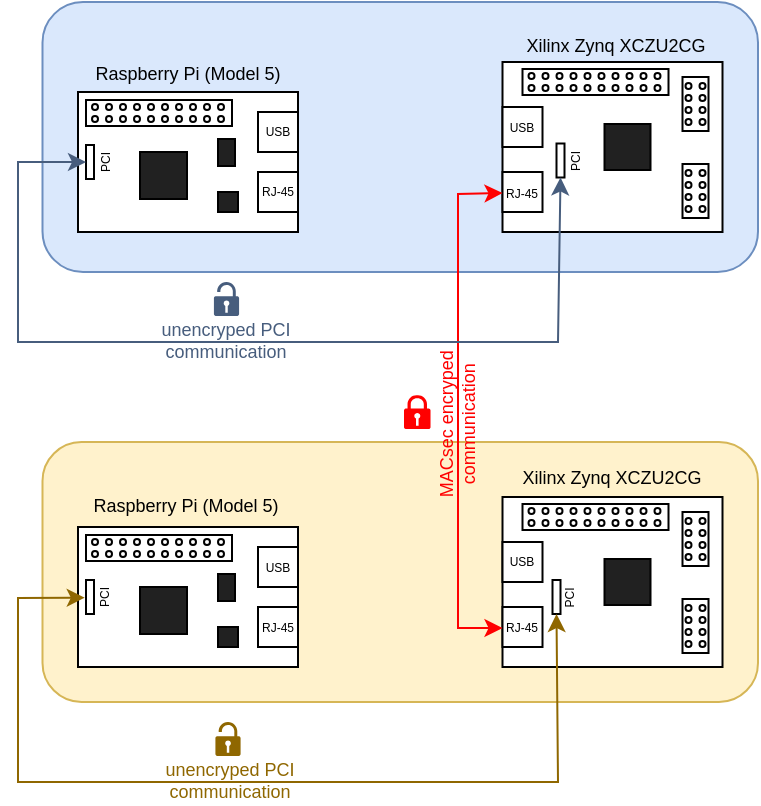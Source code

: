 <mxfile version="22.0.3" type="device">
  <diagram name="Page-1" id="y00IIp2UoIGJt-cBX9Gs">
    <mxGraphModel dx="819" dy="566" grid="1" gridSize="10" guides="1" tooltips="1" connect="1" arrows="1" fold="1" page="1" pageScale="1" pageWidth="850" pageHeight="1100" math="0" shadow="0">
      <root>
        <mxCell id="0" />
        <mxCell id="1" parent="0" />
        <mxCell id="EXV0WJkCZm_DkFYK4QC3-275" value="" style="rounded=1;whiteSpace=wrap;html=1;strokeColor=#d6b656;fillColor=#fff2cc;" parent="1" vertex="1">
          <mxGeometry x="62.25" y="270" width="357.75" height="130" as="geometry" />
        </mxCell>
        <mxCell id="EXV0WJkCZm_DkFYK4QC3-274" value="" style="rounded=1;whiteSpace=wrap;html=1;strokeColor=#6c8ebf;fillColor=#dae8fc;" parent="1" vertex="1">
          <mxGeometry x="62.25" y="50" width="357.75" height="135" as="geometry" />
        </mxCell>
        <mxCell id="EXV0WJkCZm_DkFYK4QC3-113" value="" style="rounded=0;whiteSpace=wrap;html=1;direction=west;" parent="1" vertex="1">
          <mxGeometry x="292.25" y="297.5" width="110" height="85" as="geometry" />
        </mxCell>
        <mxCell id="EXV0WJkCZm_DkFYK4QC3-114" value="" style="rounded=0;whiteSpace=wrap;html=1;direction=west;" parent="1" vertex="1">
          <mxGeometry x="292.25" y="320" width="20" height="20" as="geometry" />
        </mxCell>
        <mxCell id="EXV0WJkCZm_DkFYK4QC3-115" value="" style="rounded=0;whiteSpace=wrap;html=1;direction=west;" parent="1" vertex="1">
          <mxGeometry x="292.25" y="352.5" width="20" height="20" as="geometry" />
        </mxCell>
        <mxCell id="EXV0WJkCZm_DkFYK4QC3-116" value="" style="rounded=0;whiteSpace=wrap;html=1;direction=north;" parent="1" vertex="1">
          <mxGeometry x="317.25" y="339" width="4" height="17" as="geometry" />
        </mxCell>
        <mxCell id="EXV0WJkCZm_DkFYK4QC3-117" value="" style="whiteSpace=wrap;html=1;aspect=fixed;fillColor=#212121;direction=west;" parent="1" vertex="1">
          <mxGeometry x="343.25" y="328.5" width="23" height="23" as="geometry" />
        </mxCell>
        <mxCell id="EXV0WJkCZm_DkFYK4QC3-118" value="" style="rounded=0;whiteSpace=wrap;html=1;" parent="1" vertex="1">
          <mxGeometry x="80" y="312.5" width="110" height="70" as="geometry" />
        </mxCell>
        <mxCell id="EXV0WJkCZm_DkFYK4QC3-119" value="" style="rounded=0;whiteSpace=wrap;html=1;" parent="1" vertex="1">
          <mxGeometry x="170" y="322.5" width="20" height="20" as="geometry" />
        </mxCell>
        <mxCell id="EXV0WJkCZm_DkFYK4QC3-120" value="" style="rounded=0;whiteSpace=wrap;html=1;direction=south;" parent="1" vertex="1">
          <mxGeometry x="84" y="339" width="4" height="17" as="geometry" />
        </mxCell>
        <mxCell id="EXV0WJkCZm_DkFYK4QC3-121" value="" style="rounded=0;whiteSpace=wrap;html=1;" parent="1" vertex="1">
          <mxGeometry x="170" y="352.5" width="20" height="20" as="geometry" />
        </mxCell>
        <mxCell id="EXV0WJkCZm_DkFYK4QC3-122" value="" style="rounded=0;whiteSpace=wrap;html=1;" parent="1" vertex="1">
          <mxGeometry x="84" y="316.5" width="73" height="13" as="geometry" />
        </mxCell>
        <mxCell id="EXV0WJkCZm_DkFYK4QC3-123" value="" style="ellipse;whiteSpace=wrap;html=1;aspect=fixed;" parent="1" vertex="1">
          <mxGeometry x="87" y="318.5" width="3" height="3" as="geometry" />
        </mxCell>
        <mxCell id="EXV0WJkCZm_DkFYK4QC3-124" value="" style="ellipse;whiteSpace=wrap;html=1;aspect=fixed;" parent="1" vertex="1">
          <mxGeometry x="94" y="318.5" width="3" height="3" as="geometry" />
        </mxCell>
        <mxCell id="EXV0WJkCZm_DkFYK4QC3-125" value="" style="ellipse;whiteSpace=wrap;html=1;aspect=fixed;" parent="1" vertex="1">
          <mxGeometry x="101" y="318.5" width="3" height="3" as="geometry" />
        </mxCell>
        <mxCell id="EXV0WJkCZm_DkFYK4QC3-126" value="" style="ellipse;whiteSpace=wrap;html=1;aspect=fixed;" parent="1" vertex="1">
          <mxGeometry x="108" y="318.5" width="3" height="3" as="geometry" />
        </mxCell>
        <mxCell id="EXV0WJkCZm_DkFYK4QC3-127" value="" style="ellipse;whiteSpace=wrap;html=1;aspect=fixed;" parent="1" vertex="1">
          <mxGeometry x="115" y="318.5" width="3" height="3" as="geometry" />
        </mxCell>
        <mxCell id="EXV0WJkCZm_DkFYK4QC3-128" value="" style="ellipse;whiteSpace=wrap;html=1;aspect=fixed;" parent="1" vertex="1">
          <mxGeometry x="122" y="318.5" width="3" height="3" as="geometry" />
        </mxCell>
        <mxCell id="EXV0WJkCZm_DkFYK4QC3-129" value="" style="ellipse;whiteSpace=wrap;html=1;aspect=fixed;" parent="1" vertex="1">
          <mxGeometry x="129" y="318.5" width="3" height="3" as="geometry" />
        </mxCell>
        <mxCell id="EXV0WJkCZm_DkFYK4QC3-130" value="" style="ellipse;whiteSpace=wrap;html=1;aspect=fixed;" parent="1" vertex="1">
          <mxGeometry x="136" y="318.5" width="3" height="3" as="geometry" />
        </mxCell>
        <mxCell id="EXV0WJkCZm_DkFYK4QC3-131" value="" style="ellipse;whiteSpace=wrap;html=1;aspect=fixed;" parent="1" vertex="1">
          <mxGeometry x="143" y="318.5" width="3" height="3" as="geometry" />
        </mxCell>
        <mxCell id="EXV0WJkCZm_DkFYK4QC3-132" value="" style="ellipse;whiteSpace=wrap;html=1;aspect=fixed;" parent="1" vertex="1">
          <mxGeometry x="150" y="318.5" width="3" height="3" as="geometry" />
        </mxCell>
        <mxCell id="EXV0WJkCZm_DkFYK4QC3-133" value="" style="ellipse;whiteSpace=wrap;html=1;aspect=fixed;" parent="1" vertex="1">
          <mxGeometry x="87" y="324.5" width="3" height="3" as="geometry" />
        </mxCell>
        <mxCell id="EXV0WJkCZm_DkFYK4QC3-134" value="" style="ellipse;whiteSpace=wrap;html=1;aspect=fixed;" parent="1" vertex="1">
          <mxGeometry x="94" y="324.5" width="3" height="3" as="geometry" />
        </mxCell>
        <mxCell id="EXV0WJkCZm_DkFYK4QC3-135" value="" style="ellipse;whiteSpace=wrap;html=1;aspect=fixed;" parent="1" vertex="1">
          <mxGeometry x="101" y="324.5" width="3" height="3" as="geometry" />
        </mxCell>
        <mxCell id="EXV0WJkCZm_DkFYK4QC3-136" value="" style="ellipse;whiteSpace=wrap;html=1;aspect=fixed;" parent="1" vertex="1">
          <mxGeometry x="108" y="324.5" width="3" height="3" as="geometry" />
        </mxCell>
        <mxCell id="EXV0WJkCZm_DkFYK4QC3-137" value="" style="ellipse;whiteSpace=wrap;html=1;aspect=fixed;" parent="1" vertex="1">
          <mxGeometry x="115" y="324.5" width="3" height="3" as="geometry" />
        </mxCell>
        <mxCell id="EXV0WJkCZm_DkFYK4QC3-138" value="" style="ellipse;whiteSpace=wrap;html=1;aspect=fixed;" parent="1" vertex="1">
          <mxGeometry x="122" y="324.5" width="3" height="3" as="geometry" />
        </mxCell>
        <mxCell id="EXV0WJkCZm_DkFYK4QC3-139" value="" style="ellipse;whiteSpace=wrap;html=1;aspect=fixed;" parent="1" vertex="1">
          <mxGeometry x="129" y="324.5" width="3" height="3" as="geometry" />
        </mxCell>
        <mxCell id="EXV0WJkCZm_DkFYK4QC3-140" value="" style="ellipse;whiteSpace=wrap;html=1;aspect=fixed;" parent="1" vertex="1">
          <mxGeometry x="136" y="324.5" width="3" height="3" as="geometry" />
        </mxCell>
        <mxCell id="EXV0WJkCZm_DkFYK4QC3-141" value="" style="ellipse;whiteSpace=wrap;html=1;aspect=fixed;" parent="1" vertex="1">
          <mxGeometry x="143" y="324.5" width="3" height="3" as="geometry" />
        </mxCell>
        <mxCell id="EXV0WJkCZm_DkFYK4QC3-142" value="" style="ellipse;whiteSpace=wrap;html=1;aspect=fixed;" parent="1" vertex="1">
          <mxGeometry x="150" y="324.5" width="3" height="3" as="geometry" />
        </mxCell>
        <mxCell id="EXV0WJkCZm_DkFYK4QC3-143" value="" style="whiteSpace=wrap;html=1;aspect=fixed;fillColor=#212121;" parent="1" vertex="1">
          <mxGeometry x="150" y="362.5" width="10" height="10" as="geometry" />
        </mxCell>
        <mxCell id="EXV0WJkCZm_DkFYK4QC3-144" value="" style="whiteSpace=wrap;html=1;aspect=fixed;fillColor=#212121;" parent="1" vertex="1">
          <mxGeometry x="111" y="342.5" width="23.5" height="23.5" as="geometry" />
        </mxCell>
        <mxCell id="EXV0WJkCZm_DkFYK4QC3-145" value="" style="rounded=0;whiteSpace=wrap;html=1;fillColor=#212121;" parent="1" vertex="1">
          <mxGeometry x="150" y="336" width="8.5" height="13.5" as="geometry" />
        </mxCell>
        <mxCell id="EXV0WJkCZm_DkFYK4QC3-146" value="" style="rounded=0;whiteSpace=wrap;html=1;direction=north;" parent="1" vertex="1">
          <mxGeometry x="382.25" y="305" width="13" height="27" as="geometry" />
        </mxCell>
        <mxCell id="EXV0WJkCZm_DkFYK4QC3-147" value="" style="ellipse;whiteSpace=wrap;html=1;aspect=fixed;direction=north;" parent="1" vertex="1">
          <mxGeometry x="383.75" y="308" width="3" height="3" as="geometry" />
        </mxCell>
        <mxCell id="EXV0WJkCZm_DkFYK4QC3-148" value="" style="ellipse;whiteSpace=wrap;html=1;aspect=fixed;direction=north;" parent="1" vertex="1">
          <mxGeometry x="390.75" y="308" width="3" height="3" as="geometry" />
        </mxCell>
        <mxCell id="EXV0WJkCZm_DkFYK4QC3-149" value="" style="ellipse;whiteSpace=wrap;html=1;aspect=fixed;direction=north;" parent="1" vertex="1">
          <mxGeometry x="383.75" y="320" width="3" height="3" as="geometry" />
        </mxCell>
        <mxCell id="EXV0WJkCZm_DkFYK4QC3-150" value="" style="ellipse;whiteSpace=wrap;html=1;aspect=fixed;direction=north;" parent="1" vertex="1">
          <mxGeometry x="390.75" y="320" width="3" height="3" as="geometry" />
        </mxCell>
        <mxCell id="EXV0WJkCZm_DkFYK4QC3-151" value="" style="ellipse;whiteSpace=wrap;html=1;aspect=fixed;direction=north;" parent="1" vertex="1">
          <mxGeometry x="383.75" y="314" width="3" height="3" as="geometry" />
        </mxCell>
        <mxCell id="EXV0WJkCZm_DkFYK4QC3-152" value="" style="ellipse;whiteSpace=wrap;html=1;aspect=fixed;direction=north;" parent="1" vertex="1">
          <mxGeometry x="390.75" y="314" width="3" height="3" as="geometry" />
        </mxCell>
        <mxCell id="EXV0WJkCZm_DkFYK4QC3-153" value="" style="ellipse;whiteSpace=wrap;html=1;aspect=fixed;direction=north;" parent="1" vertex="1">
          <mxGeometry x="383.75" y="326" width="3" height="3" as="geometry" />
        </mxCell>
        <mxCell id="EXV0WJkCZm_DkFYK4QC3-154" value="" style="ellipse;whiteSpace=wrap;html=1;aspect=fixed;direction=north;" parent="1" vertex="1">
          <mxGeometry x="390.75" y="326" width="3" height="3" as="geometry" />
        </mxCell>
        <mxCell id="EXV0WJkCZm_DkFYK4QC3-155" value="" style="rounded=0;whiteSpace=wrap;html=1;direction=north;" parent="1" vertex="1">
          <mxGeometry x="382.25" y="348.5" width="13" height="27" as="geometry" />
        </mxCell>
        <mxCell id="EXV0WJkCZm_DkFYK4QC3-156" value="" style="ellipse;whiteSpace=wrap;html=1;aspect=fixed;direction=north;" parent="1" vertex="1">
          <mxGeometry x="383.75" y="351.5" width="3" height="3" as="geometry" />
        </mxCell>
        <mxCell id="EXV0WJkCZm_DkFYK4QC3-157" value="" style="ellipse;whiteSpace=wrap;html=1;aspect=fixed;direction=north;" parent="1" vertex="1">
          <mxGeometry x="390.75" y="351.5" width="3" height="3" as="geometry" />
        </mxCell>
        <mxCell id="EXV0WJkCZm_DkFYK4QC3-158" value="" style="ellipse;whiteSpace=wrap;html=1;aspect=fixed;direction=north;" parent="1" vertex="1">
          <mxGeometry x="383.75" y="363.5" width="3" height="3" as="geometry" />
        </mxCell>
        <mxCell id="EXV0WJkCZm_DkFYK4QC3-159" value="" style="ellipse;whiteSpace=wrap;html=1;aspect=fixed;direction=north;" parent="1" vertex="1">
          <mxGeometry x="390.75" y="363.5" width="3" height="3" as="geometry" />
        </mxCell>
        <mxCell id="EXV0WJkCZm_DkFYK4QC3-160" value="" style="ellipse;whiteSpace=wrap;html=1;aspect=fixed;direction=north;" parent="1" vertex="1">
          <mxGeometry x="383.75" y="357.5" width="3" height="3" as="geometry" />
        </mxCell>
        <mxCell id="EXV0WJkCZm_DkFYK4QC3-161" value="" style="ellipse;whiteSpace=wrap;html=1;aspect=fixed;direction=north;" parent="1" vertex="1">
          <mxGeometry x="390.75" y="357.5" width="3" height="3" as="geometry" />
        </mxCell>
        <mxCell id="EXV0WJkCZm_DkFYK4QC3-162" value="" style="ellipse;whiteSpace=wrap;html=1;aspect=fixed;direction=north;" parent="1" vertex="1">
          <mxGeometry x="383.75" y="369.5" width="3" height="3" as="geometry" />
        </mxCell>
        <mxCell id="EXV0WJkCZm_DkFYK4QC3-163" value="" style="ellipse;whiteSpace=wrap;html=1;aspect=fixed;direction=north;" parent="1" vertex="1">
          <mxGeometry x="390.75" y="369.5" width="3" height="3" as="geometry" />
        </mxCell>
        <mxCell id="EXV0WJkCZm_DkFYK4QC3-164" value="RJ-45" style="text;html=1;strokeColor=none;fillColor=none;align=center;verticalAlign=middle;whiteSpace=wrap;rounded=0;fontSize=6;" parent="1" vertex="1">
          <mxGeometry x="170" y="357.5" width="20" height="10" as="geometry" />
        </mxCell>
        <mxCell id="EXV0WJkCZm_DkFYK4QC3-165" value="USB" style="text;html=1;strokeColor=none;fillColor=none;align=center;verticalAlign=middle;whiteSpace=wrap;rounded=0;fontSize=6;" parent="1" vertex="1">
          <mxGeometry x="170" y="327.5" width="20" height="10" as="geometry" />
        </mxCell>
        <mxCell id="EXV0WJkCZm_DkFYK4QC3-166" value="RJ-45" style="text;html=1;strokeColor=none;fillColor=none;align=center;verticalAlign=middle;whiteSpace=wrap;rounded=0;fontSize=6;" parent="1" vertex="1">
          <mxGeometry x="292.25" y="358" width="20" height="10" as="geometry" />
        </mxCell>
        <mxCell id="EXV0WJkCZm_DkFYK4QC3-167" value="USB" style="text;html=1;strokeColor=none;fillColor=none;align=center;verticalAlign=middle;whiteSpace=wrap;rounded=0;fontSize=6;" parent="1" vertex="1">
          <mxGeometry x="292.25" y="325" width="20" height="10" as="geometry" />
        </mxCell>
        <mxCell id="EXV0WJkCZm_DkFYK4QC3-168" value="PCI" style="text;html=1;strokeColor=none;fillColor=none;align=center;verticalAlign=middle;whiteSpace=wrap;rounded=0;fontSize=6;rotation=-90;" parent="1" vertex="1">
          <mxGeometry x="316.25" y="343.87" width="20" height="7.25" as="geometry" />
        </mxCell>
        <mxCell id="EXV0WJkCZm_DkFYK4QC3-169" value="PCI" style="text;html=1;strokeColor=none;fillColor=none;align=center;verticalAlign=middle;whiteSpace=wrap;rounded=0;fontSize=6;rotation=-90;" parent="1" vertex="1">
          <mxGeometry x="84" y="343.87" width="20" height="7.25" as="geometry" />
        </mxCell>
        <mxCell id="EXV0WJkCZm_DkFYK4QC3-170" value="" style="rounded=0;whiteSpace=wrap;html=1;" parent="1" vertex="1">
          <mxGeometry x="302.25" y="301" width="73" height="13" as="geometry" />
        </mxCell>
        <mxCell id="EXV0WJkCZm_DkFYK4QC3-171" value="" style="ellipse;whiteSpace=wrap;html=1;aspect=fixed;" parent="1" vertex="1">
          <mxGeometry x="305.25" y="303" width="3" height="3" as="geometry" />
        </mxCell>
        <mxCell id="EXV0WJkCZm_DkFYK4QC3-172" value="" style="ellipse;whiteSpace=wrap;html=1;aspect=fixed;" parent="1" vertex="1">
          <mxGeometry x="312.25" y="303" width="3" height="3" as="geometry" />
        </mxCell>
        <mxCell id="EXV0WJkCZm_DkFYK4QC3-173" value="" style="ellipse;whiteSpace=wrap;html=1;aspect=fixed;" parent="1" vertex="1">
          <mxGeometry x="319.25" y="303" width="3" height="3" as="geometry" />
        </mxCell>
        <mxCell id="EXV0WJkCZm_DkFYK4QC3-174" value="" style="ellipse;whiteSpace=wrap;html=1;aspect=fixed;" parent="1" vertex="1">
          <mxGeometry x="326.25" y="303" width="3" height="3" as="geometry" />
        </mxCell>
        <mxCell id="EXV0WJkCZm_DkFYK4QC3-175" value="" style="ellipse;whiteSpace=wrap;html=1;aspect=fixed;" parent="1" vertex="1">
          <mxGeometry x="333.25" y="303" width="3" height="3" as="geometry" />
        </mxCell>
        <mxCell id="EXV0WJkCZm_DkFYK4QC3-176" value="" style="ellipse;whiteSpace=wrap;html=1;aspect=fixed;" parent="1" vertex="1">
          <mxGeometry x="340.25" y="303" width="3" height="3" as="geometry" />
        </mxCell>
        <mxCell id="EXV0WJkCZm_DkFYK4QC3-177" value="" style="ellipse;whiteSpace=wrap;html=1;aspect=fixed;" parent="1" vertex="1">
          <mxGeometry x="347.25" y="303" width="3" height="3" as="geometry" />
        </mxCell>
        <mxCell id="EXV0WJkCZm_DkFYK4QC3-178" value="" style="ellipse;whiteSpace=wrap;html=1;aspect=fixed;" parent="1" vertex="1">
          <mxGeometry x="354.25" y="303" width="3" height="3" as="geometry" />
        </mxCell>
        <mxCell id="EXV0WJkCZm_DkFYK4QC3-179" value="" style="ellipse;whiteSpace=wrap;html=1;aspect=fixed;" parent="1" vertex="1">
          <mxGeometry x="361.25" y="303" width="3" height="3" as="geometry" />
        </mxCell>
        <mxCell id="EXV0WJkCZm_DkFYK4QC3-180" value="" style="ellipse;whiteSpace=wrap;html=1;aspect=fixed;" parent="1" vertex="1">
          <mxGeometry x="368.25" y="303" width="3" height="3" as="geometry" />
        </mxCell>
        <mxCell id="EXV0WJkCZm_DkFYK4QC3-181" value="" style="ellipse;whiteSpace=wrap;html=1;aspect=fixed;" parent="1" vertex="1">
          <mxGeometry x="305.25" y="309" width="3" height="3" as="geometry" />
        </mxCell>
        <mxCell id="EXV0WJkCZm_DkFYK4QC3-182" value="" style="ellipse;whiteSpace=wrap;html=1;aspect=fixed;" parent="1" vertex="1">
          <mxGeometry x="312.25" y="309" width="3" height="3" as="geometry" />
        </mxCell>
        <mxCell id="EXV0WJkCZm_DkFYK4QC3-183" value="" style="ellipse;whiteSpace=wrap;html=1;aspect=fixed;" parent="1" vertex="1">
          <mxGeometry x="319.25" y="309" width="3" height="3" as="geometry" />
        </mxCell>
        <mxCell id="EXV0WJkCZm_DkFYK4QC3-184" value="" style="ellipse;whiteSpace=wrap;html=1;aspect=fixed;" parent="1" vertex="1">
          <mxGeometry x="326.25" y="309" width="3" height="3" as="geometry" />
        </mxCell>
        <mxCell id="EXV0WJkCZm_DkFYK4QC3-185" value="" style="ellipse;whiteSpace=wrap;html=1;aspect=fixed;" parent="1" vertex="1">
          <mxGeometry x="333.25" y="309" width="3" height="3" as="geometry" />
        </mxCell>
        <mxCell id="EXV0WJkCZm_DkFYK4QC3-186" value="" style="ellipse;whiteSpace=wrap;html=1;aspect=fixed;" parent="1" vertex="1">
          <mxGeometry x="340.25" y="309" width="3" height="3" as="geometry" />
        </mxCell>
        <mxCell id="EXV0WJkCZm_DkFYK4QC3-187" value="" style="ellipse;whiteSpace=wrap;html=1;aspect=fixed;" parent="1" vertex="1">
          <mxGeometry x="347.25" y="309" width="3" height="3" as="geometry" />
        </mxCell>
        <mxCell id="EXV0WJkCZm_DkFYK4QC3-188" value="" style="ellipse;whiteSpace=wrap;html=1;aspect=fixed;" parent="1" vertex="1">
          <mxGeometry x="354.25" y="309" width="3" height="3" as="geometry" />
        </mxCell>
        <mxCell id="EXV0WJkCZm_DkFYK4QC3-189" value="" style="ellipse;whiteSpace=wrap;html=1;aspect=fixed;" parent="1" vertex="1">
          <mxGeometry x="361.25" y="309" width="3" height="3" as="geometry" />
        </mxCell>
        <mxCell id="EXV0WJkCZm_DkFYK4QC3-190" value="" style="ellipse;whiteSpace=wrap;html=1;aspect=fixed;" parent="1" vertex="1">
          <mxGeometry x="368.25" y="309" width="3" height="3" as="geometry" />
        </mxCell>
        <mxCell id="EXV0WJkCZm_DkFYK4QC3-191" value="" style="rounded=0;whiteSpace=wrap;html=1;direction=west;" parent="1" vertex="1">
          <mxGeometry x="292.25" y="80" width="110" height="85" as="geometry" />
        </mxCell>
        <mxCell id="EXV0WJkCZm_DkFYK4QC3-192" value="" style="rounded=0;whiteSpace=wrap;html=1;direction=west;" parent="1" vertex="1">
          <mxGeometry x="292.25" y="102.5" width="20" height="20" as="geometry" />
        </mxCell>
        <mxCell id="EXV0WJkCZm_DkFYK4QC3-193" value="" style="rounded=0;whiteSpace=wrap;html=1;direction=west;" parent="1" vertex="1">
          <mxGeometry x="292.25" y="135" width="20" height="20" as="geometry" />
        </mxCell>
        <mxCell id="EXV0WJkCZm_DkFYK4QC3-194" value="" style="rounded=0;whiteSpace=wrap;html=1;direction=north;" parent="1" vertex="1">
          <mxGeometry x="319.25" y="120.75" width="4" height="17" as="geometry" />
        </mxCell>
        <mxCell id="EXV0WJkCZm_DkFYK4QC3-195" value="" style="whiteSpace=wrap;html=1;aspect=fixed;fillColor=#212121;direction=west;" parent="1" vertex="1">
          <mxGeometry x="343.25" y="111" width="23" height="23" as="geometry" />
        </mxCell>
        <mxCell id="EXV0WJkCZm_DkFYK4QC3-196" value="" style="rounded=0;whiteSpace=wrap;html=1;" parent="1" vertex="1">
          <mxGeometry x="80" y="95" width="110" height="70" as="geometry" />
        </mxCell>
        <mxCell id="EXV0WJkCZm_DkFYK4QC3-197" value="" style="rounded=0;whiteSpace=wrap;html=1;" parent="1" vertex="1">
          <mxGeometry x="170" y="105" width="20" height="20" as="geometry" />
        </mxCell>
        <mxCell id="EXV0WJkCZm_DkFYK4QC3-198" value="" style="rounded=0;whiteSpace=wrap;html=1;direction=south;" parent="1" vertex="1">
          <mxGeometry x="84" y="121.5" width="4" height="17" as="geometry" />
        </mxCell>
        <mxCell id="EXV0WJkCZm_DkFYK4QC3-199" value="" style="rounded=0;whiteSpace=wrap;html=1;" parent="1" vertex="1">
          <mxGeometry x="170" y="135" width="20" height="20" as="geometry" />
        </mxCell>
        <mxCell id="EXV0WJkCZm_DkFYK4QC3-200" value="" style="rounded=0;whiteSpace=wrap;html=1;" parent="1" vertex="1">
          <mxGeometry x="84" y="99" width="73" height="13" as="geometry" />
        </mxCell>
        <mxCell id="EXV0WJkCZm_DkFYK4QC3-201" value="" style="ellipse;whiteSpace=wrap;html=1;aspect=fixed;" parent="1" vertex="1">
          <mxGeometry x="87" y="101" width="3" height="3" as="geometry" />
        </mxCell>
        <mxCell id="EXV0WJkCZm_DkFYK4QC3-202" value="" style="ellipse;whiteSpace=wrap;html=1;aspect=fixed;" parent="1" vertex="1">
          <mxGeometry x="94" y="101" width="3" height="3" as="geometry" />
        </mxCell>
        <mxCell id="EXV0WJkCZm_DkFYK4QC3-203" value="" style="ellipse;whiteSpace=wrap;html=1;aspect=fixed;" parent="1" vertex="1">
          <mxGeometry x="101" y="101" width="3" height="3" as="geometry" />
        </mxCell>
        <mxCell id="EXV0WJkCZm_DkFYK4QC3-204" value="" style="ellipse;whiteSpace=wrap;html=1;aspect=fixed;" parent="1" vertex="1">
          <mxGeometry x="108" y="101" width="3" height="3" as="geometry" />
        </mxCell>
        <mxCell id="EXV0WJkCZm_DkFYK4QC3-205" value="" style="ellipse;whiteSpace=wrap;html=1;aspect=fixed;" parent="1" vertex="1">
          <mxGeometry x="115" y="101" width="3" height="3" as="geometry" />
        </mxCell>
        <mxCell id="EXV0WJkCZm_DkFYK4QC3-206" value="" style="ellipse;whiteSpace=wrap;html=1;aspect=fixed;" parent="1" vertex="1">
          <mxGeometry x="122" y="101" width="3" height="3" as="geometry" />
        </mxCell>
        <mxCell id="EXV0WJkCZm_DkFYK4QC3-207" value="" style="ellipse;whiteSpace=wrap;html=1;aspect=fixed;" parent="1" vertex="1">
          <mxGeometry x="129" y="101" width="3" height="3" as="geometry" />
        </mxCell>
        <mxCell id="EXV0WJkCZm_DkFYK4QC3-208" value="" style="ellipse;whiteSpace=wrap;html=1;aspect=fixed;" parent="1" vertex="1">
          <mxGeometry x="136" y="101" width="3" height="3" as="geometry" />
        </mxCell>
        <mxCell id="EXV0WJkCZm_DkFYK4QC3-209" value="" style="ellipse;whiteSpace=wrap;html=1;aspect=fixed;" parent="1" vertex="1">
          <mxGeometry x="143" y="101" width="3" height="3" as="geometry" />
        </mxCell>
        <mxCell id="EXV0WJkCZm_DkFYK4QC3-210" value="" style="ellipse;whiteSpace=wrap;html=1;aspect=fixed;" parent="1" vertex="1">
          <mxGeometry x="150" y="101" width="3" height="3" as="geometry" />
        </mxCell>
        <mxCell id="EXV0WJkCZm_DkFYK4QC3-211" value="" style="ellipse;whiteSpace=wrap;html=1;aspect=fixed;" parent="1" vertex="1">
          <mxGeometry x="87" y="107" width="3" height="3" as="geometry" />
        </mxCell>
        <mxCell id="EXV0WJkCZm_DkFYK4QC3-212" value="" style="ellipse;whiteSpace=wrap;html=1;aspect=fixed;" parent="1" vertex="1">
          <mxGeometry x="94" y="107" width="3" height="3" as="geometry" />
        </mxCell>
        <mxCell id="EXV0WJkCZm_DkFYK4QC3-213" value="" style="ellipse;whiteSpace=wrap;html=1;aspect=fixed;" parent="1" vertex="1">
          <mxGeometry x="101" y="107" width="3" height="3" as="geometry" />
        </mxCell>
        <mxCell id="EXV0WJkCZm_DkFYK4QC3-214" value="" style="ellipse;whiteSpace=wrap;html=1;aspect=fixed;" parent="1" vertex="1">
          <mxGeometry x="108" y="107" width="3" height="3" as="geometry" />
        </mxCell>
        <mxCell id="EXV0WJkCZm_DkFYK4QC3-215" value="" style="ellipse;whiteSpace=wrap;html=1;aspect=fixed;" parent="1" vertex="1">
          <mxGeometry x="115" y="107" width="3" height="3" as="geometry" />
        </mxCell>
        <mxCell id="EXV0WJkCZm_DkFYK4QC3-216" value="" style="ellipse;whiteSpace=wrap;html=1;aspect=fixed;" parent="1" vertex="1">
          <mxGeometry x="122" y="107" width="3" height="3" as="geometry" />
        </mxCell>
        <mxCell id="EXV0WJkCZm_DkFYK4QC3-217" value="" style="ellipse;whiteSpace=wrap;html=1;aspect=fixed;" parent="1" vertex="1">
          <mxGeometry x="129" y="107" width="3" height="3" as="geometry" />
        </mxCell>
        <mxCell id="EXV0WJkCZm_DkFYK4QC3-218" value="" style="ellipse;whiteSpace=wrap;html=1;aspect=fixed;" parent="1" vertex="1">
          <mxGeometry x="136" y="107" width="3" height="3" as="geometry" />
        </mxCell>
        <mxCell id="EXV0WJkCZm_DkFYK4QC3-219" value="" style="ellipse;whiteSpace=wrap;html=1;aspect=fixed;" parent="1" vertex="1">
          <mxGeometry x="143" y="107" width="3" height="3" as="geometry" />
        </mxCell>
        <mxCell id="EXV0WJkCZm_DkFYK4QC3-220" value="" style="ellipse;whiteSpace=wrap;html=1;aspect=fixed;" parent="1" vertex="1">
          <mxGeometry x="150" y="107" width="3" height="3" as="geometry" />
        </mxCell>
        <mxCell id="EXV0WJkCZm_DkFYK4QC3-221" value="" style="whiteSpace=wrap;html=1;aspect=fixed;fillColor=#212121;" parent="1" vertex="1">
          <mxGeometry x="150" y="145" width="10" height="10" as="geometry" />
        </mxCell>
        <mxCell id="EXV0WJkCZm_DkFYK4QC3-222" value="" style="whiteSpace=wrap;html=1;aspect=fixed;fillColor=#212121;" parent="1" vertex="1">
          <mxGeometry x="111" y="125" width="23.5" height="23.5" as="geometry" />
        </mxCell>
        <mxCell id="EXV0WJkCZm_DkFYK4QC3-223" value="" style="rounded=0;whiteSpace=wrap;html=1;fillColor=#212121;" parent="1" vertex="1">
          <mxGeometry x="150" y="118.5" width="8.5" height="13.5" as="geometry" />
        </mxCell>
        <mxCell id="EXV0WJkCZm_DkFYK4QC3-224" value="" style="rounded=0;whiteSpace=wrap;html=1;direction=north;" parent="1" vertex="1">
          <mxGeometry x="382.25" y="87.5" width="13" height="27" as="geometry" />
        </mxCell>
        <mxCell id="EXV0WJkCZm_DkFYK4QC3-225" value="" style="ellipse;whiteSpace=wrap;html=1;aspect=fixed;direction=north;" parent="1" vertex="1">
          <mxGeometry x="383.75" y="90.5" width="3" height="3" as="geometry" />
        </mxCell>
        <mxCell id="EXV0WJkCZm_DkFYK4QC3-226" value="" style="ellipse;whiteSpace=wrap;html=1;aspect=fixed;direction=north;" parent="1" vertex="1">
          <mxGeometry x="390.75" y="90.5" width="3" height="3" as="geometry" />
        </mxCell>
        <mxCell id="EXV0WJkCZm_DkFYK4QC3-227" value="" style="ellipse;whiteSpace=wrap;html=1;aspect=fixed;direction=north;" parent="1" vertex="1">
          <mxGeometry x="383.75" y="102.5" width="3" height="3" as="geometry" />
        </mxCell>
        <mxCell id="EXV0WJkCZm_DkFYK4QC3-228" value="" style="ellipse;whiteSpace=wrap;html=1;aspect=fixed;direction=north;" parent="1" vertex="1">
          <mxGeometry x="390.75" y="102.5" width="3" height="3" as="geometry" />
        </mxCell>
        <mxCell id="EXV0WJkCZm_DkFYK4QC3-229" value="" style="ellipse;whiteSpace=wrap;html=1;aspect=fixed;direction=north;" parent="1" vertex="1">
          <mxGeometry x="383.75" y="96.5" width="3" height="3" as="geometry" />
        </mxCell>
        <mxCell id="EXV0WJkCZm_DkFYK4QC3-230" value="" style="ellipse;whiteSpace=wrap;html=1;aspect=fixed;direction=north;" parent="1" vertex="1">
          <mxGeometry x="390.75" y="96.5" width="3" height="3" as="geometry" />
        </mxCell>
        <mxCell id="EXV0WJkCZm_DkFYK4QC3-231" value="" style="ellipse;whiteSpace=wrap;html=1;aspect=fixed;direction=north;" parent="1" vertex="1">
          <mxGeometry x="383.75" y="108.5" width="3" height="3" as="geometry" />
        </mxCell>
        <mxCell id="EXV0WJkCZm_DkFYK4QC3-232" value="" style="ellipse;whiteSpace=wrap;html=1;aspect=fixed;direction=north;" parent="1" vertex="1">
          <mxGeometry x="390.75" y="108.5" width="3" height="3" as="geometry" />
        </mxCell>
        <mxCell id="EXV0WJkCZm_DkFYK4QC3-233" value="" style="rounded=0;whiteSpace=wrap;html=1;direction=north;" parent="1" vertex="1">
          <mxGeometry x="382.25" y="131" width="13" height="27" as="geometry" />
        </mxCell>
        <mxCell id="EXV0WJkCZm_DkFYK4QC3-234" value="" style="ellipse;whiteSpace=wrap;html=1;aspect=fixed;direction=north;" parent="1" vertex="1">
          <mxGeometry x="383.75" y="134" width="3" height="3" as="geometry" />
        </mxCell>
        <mxCell id="EXV0WJkCZm_DkFYK4QC3-235" value="" style="ellipse;whiteSpace=wrap;html=1;aspect=fixed;direction=north;" parent="1" vertex="1">
          <mxGeometry x="390.75" y="134" width="3" height="3" as="geometry" />
        </mxCell>
        <mxCell id="EXV0WJkCZm_DkFYK4QC3-236" value="" style="ellipse;whiteSpace=wrap;html=1;aspect=fixed;direction=north;" parent="1" vertex="1">
          <mxGeometry x="383.75" y="146" width="3" height="3" as="geometry" />
        </mxCell>
        <mxCell id="EXV0WJkCZm_DkFYK4QC3-237" value="" style="ellipse;whiteSpace=wrap;html=1;aspect=fixed;direction=north;" parent="1" vertex="1">
          <mxGeometry x="390.75" y="146" width="3" height="3" as="geometry" />
        </mxCell>
        <mxCell id="EXV0WJkCZm_DkFYK4QC3-238" value="" style="ellipse;whiteSpace=wrap;html=1;aspect=fixed;direction=north;" parent="1" vertex="1">
          <mxGeometry x="383.75" y="140" width="3" height="3" as="geometry" />
        </mxCell>
        <mxCell id="EXV0WJkCZm_DkFYK4QC3-239" value="" style="ellipse;whiteSpace=wrap;html=1;aspect=fixed;direction=north;" parent="1" vertex="1">
          <mxGeometry x="390.75" y="140" width="3" height="3" as="geometry" />
        </mxCell>
        <mxCell id="EXV0WJkCZm_DkFYK4QC3-240" value="" style="ellipse;whiteSpace=wrap;html=1;aspect=fixed;direction=north;" parent="1" vertex="1">
          <mxGeometry x="383.75" y="152" width="3" height="3" as="geometry" />
        </mxCell>
        <mxCell id="EXV0WJkCZm_DkFYK4QC3-241" value="" style="ellipse;whiteSpace=wrap;html=1;aspect=fixed;direction=north;" parent="1" vertex="1">
          <mxGeometry x="390.75" y="152" width="3" height="3" as="geometry" />
        </mxCell>
        <mxCell id="EXV0WJkCZm_DkFYK4QC3-242" value="RJ-45" style="text;html=1;strokeColor=none;fillColor=none;align=center;verticalAlign=middle;whiteSpace=wrap;rounded=0;fontSize=6;" parent="1" vertex="1">
          <mxGeometry x="170" y="140" width="20" height="10" as="geometry" />
        </mxCell>
        <mxCell id="EXV0WJkCZm_DkFYK4QC3-243" value="USB" style="text;html=1;strokeColor=none;fillColor=none;align=center;verticalAlign=middle;whiteSpace=wrap;rounded=0;fontSize=6;" parent="1" vertex="1">
          <mxGeometry x="170" y="110" width="20" height="10" as="geometry" />
        </mxCell>
        <mxCell id="EXV0WJkCZm_DkFYK4QC3-244" value="RJ-45" style="text;html=1;strokeColor=none;fillColor=none;align=center;verticalAlign=middle;whiteSpace=wrap;rounded=0;fontSize=6;" parent="1" vertex="1">
          <mxGeometry x="292.25" y="140.5" width="20" height="10" as="geometry" />
        </mxCell>
        <mxCell id="EXV0WJkCZm_DkFYK4QC3-245" value="USB" style="text;html=1;strokeColor=none;fillColor=none;align=center;verticalAlign=middle;whiteSpace=wrap;rounded=0;fontSize=6;" parent="1" vertex="1">
          <mxGeometry x="292.25" y="107.5" width="20" height="10" as="geometry" />
        </mxCell>
        <mxCell id="EXV0WJkCZm_DkFYK4QC3-246" value="PCI" style="text;html=1;strokeColor=none;fillColor=none;align=center;verticalAlign=middle;whiteSpace=wrap;rounded=0;fontSize=6;rotation=-90;" parent="1" vertex="1">
          <mxGeometry x="319.25" y="125.62" width="20" height="7.25" as="geometry" />
        </mxCell>
        <mxCell id="EXV0WJkCZm_DkFYK4QC3-247" value="PCI" style="text;html=1;strokeColor=none;fillColor=none;align=center;verticalAlign=middle;whiteSpace=wrap;rounded=0;fontSize=6;rotation=-90;" parent="1" vertex="1">
          <mxGeometry x="84" y="126.37" width="20" height="7.25" as="geometry" />
        </mxCell>
        <mxCell id="EXV0WJkCZm_DkFYK4QC3-248" value="" style="rounded=0;whiteSpace=wrap;html=1;" parent="1" vertex="1">
          <mxGeometry x="302.25" y="83.5" width="73" height="13" as="geometry" />
        </mxCell>
        <mxCell id="EXV0WJkCZm_DkFYK4QC3-249" value="" style="ellipse;whiteSpace=wrap;html=1;aspect=fixed;" parent="1" vertex="1">
          <mxGeometry x="305.25" y="85.5" width="3" height="3" as="geometry" />
        </mxCell>
        <mxCell id="EXV0WJkCZm_DkFYK4QC3-250" value="" style="ellipse;whiteSpace=wrap;html=1;aspect=fixed;" parent="1" vertex="1">
          <mxGeometry x="312.25" y="85.5" width="3" height="3" as="geometry" />
        </mxCell>
        <mxCell id="EXV0WJkCZm_DkFYK4QC3-251" value="" style="ellipse;whiteSpace=wrap;html=1;aspect=fixed;" parent="1" vertex="1">
          <mxGeometry x="319.25" y="85.5" width="3" height="3" as="geometry" />
        </mxCell>
        <mxCell id="EXV0WJkCZm_DkFYK4QC3-252" value="" style="ellipse;whiteSpace=wrap;html=1;aspect=fixed;" parent="1" vertex="1">
          <mxGeometry x="326.25" y="85.5" width="3" height="3" as="geometry" />
        </mxCell>
        <mxCell id="EXV0WJkCZm_DkFYK4QC3-253" value="" style="ellipse;whiteSpace=wrap;html=1;aspect=fixed;" parent="1" vertex="1">
          <mxGeometry x="333.25" y="85.5" width="3" height="3" as="geometry" />
        </mxCell>
        <mxCell id="EXV0WJkCZm_DkFYK4QC3-254" value="" style="ellipse;whiteSpace=wrap;html=1;aspect=fixed;" parent="1" vertex="1">
          <mxGeometry x="340.25" y="85.5" width="3" height="3" as="geometry" />
        </mxCell>
        <mxCell id="EXV0WJkCZm_DkFYK4QC3-255" value="" style="ellipse;whiteSpace=wrap;html=1;aspect=fixed;" parent="1" vertex="1">
          <mxGeometry x="347.25" y="85.5" width="3" height="3" as="geometry" />
        </mxCell>
        <mxCell id="EXV0WJkCZm_DkFYK4QC3-256" value="" style="ellipse;whiteSpace=wrap;html=1;aspect=fixed;" parent="1" vertex="1">
          <mxGeometry x="354.25" y="85.5" width="3" height="3" as="geometry" />
        </mxCell>
        <mxCell id="EXV0WJkCZm_DkFYK4QC3-257" value="" style="ellipse;whiteSpace=wrap;html=1;aspect=fixed;" parent="1" vertex="1">
          <mxGeometry x="361.25" y="85.5" width="3" height="3" as="geometry" />
        </mxCell>
        <mxCell id="EXV0WJkCZm_DkFYK4QC3-258" value="" style="ellipse;whiteSpace=wrap;html=1;aspect=fixed;" parent="1" vertex="1">
          <mxGeometry x="368.25" y="85.5" width="3" height="3" as="geometry" />
        </mxCell>
        <mxCell id="EXV0WJkCZm_DkFYK4QC3-259" value="" style="ellipse;whiteSpace=wrap;html=1;aspect=fixed;" parent="1" vertex="1">
          <mxGeometry x="305.25" y="91.5" width="3" height="3" as="geometry" />
        </mxCell>
        <mxCell id="EXV0WJkCZm_DkFYK4QC3-260" value="" style="ellipse;whiteSpace=wrap;html=1;aspect=fixed;" parent="1" vertex="1">
          <mxGeometry x="312.25" y="91.5" width="3" height="3" as="geometry" />
        </mxCell>
        <mxCell id="EXV0WJkCZm_DkFYK4QC3-261" value="" style="ellipse;whiteSpace=wrap;html=1;aspect=fixed;" parent="1" vertex="1">
          <mxGeometry x="319.25" y="91.5" width="3" height="3" as="geometry" />
        </mxCell>
        <mxCell id="EXV0WJkCZm_DkFYK4QC3-262" value="" style="ellipse;whiteSpace=wrap;html=1;aspect=fixed;" parent="1" vertex="1">
          <mxGeometry x="326.25" y="91.5" width="3" height="3" as="geometry" />
        </mxCell>
        <mxCell id="EXV0WJkCZm_DkFYK4QC3-263" value="" style="ellipse;whiteSpace=wrap;html=1;aspect=fixed;" parent="1" vertex="1">
          <mxGeometry x="333.25" y="91.5" width="3" height="3" as="geometry" />
        </mxCell>
        <mxCell id="EXV0WJkCZm_DkFYK4QC3-264" value="" style="ellipse;whiteSpace=wrap;html=1;aspect=fixed;" parent="1" vertex="1">
          <mxGeometry x="340.25" y="91.5" width="3" height="3" as="geometry" />
        </mxCell>
        <mxCell id="EXV0WJkCZm_DkFYK4QC3-265" value="" style="ellipse;whiteSpace=wrap;html=1;aspect=fixed;" parent="1" vertex="1">
          <mxGeometry x="347.25" y="91.5" width="3" height="3" as="geometry" />
        </mxCell>
        <mxCell id="EXV0WJkCZm_DkFYK4QC3-266" value="" style="ellipse;whiteSpace=wrap;html=1;aspect=fixed;" parent="1" vertex="1">
          <mxGeometry x="354.25" y="91.5" width="3" height="3" as="geometry" />
        </mxCell>
        <mxCell id="EXV0WJkCZm_DkFYK4QC3-267" value="" style="ellipse;whiteSpace=wrap;html=1;aspect=fixed;" parent="1" vertex="1">
          <mxGeometry x="361.25" y="91.5" width="3" height="3" as="geometry" />
        </mxCell>
        <mxCell id="EXV0WJkCZm_DkFYK4QC3-268" value="" style="ellipse;whiteSpace=wrap;html=1;aspect=fixed;" parent="1" vertex="1">
          <mxGeometry x="368.25" y="91.5" width="3" height="3" as="geometry" />
        </mxCell>
        <mxCell id="EXV0WJkCZm_DkFYK4QC3-270" value="Raspberry Pi (Model 5)" style="text;html=1;strokeColor=none;fillColor=none;align=center;verticalAlign=middle;whiteSpace=wrap;rounded=0;fontSize=9;" parent="1" vertex="1">
          <mxGeometry x="84" y="296.5" width="100" height="11.5" as="geometry" />
        </mxCell>
        <mxCell id="EXV0WJkCZm_DkFYK4QC3-271" value="Xilinx Zynq XCZU2CG" style="text;html=1;strokeColor=none;fillColor=none;align=center;verticalAlign=middle;whiteSpace=wrap;rounded=0;fontSize=9;" parent="1" vertex="1">
          <mxGeometry x="297.25" y="282.5" width="100" height="11.5" as="geometry" />
        </mxCell>
        <mxCell id="EXV0WJkCZm_DkFYK4QC3-272" value="Raspberry Pi (Model 5)" style="text;html=1;strokeColor=none;fillColor=none;align=center;verticalAlign=middle;whiteSpace=wrap;rounded=0;fontSize=9;" parent="1" vertex="1">
          <mxGeometry x="85" y="80" width="100" height="11.5" as="geometry" />
        </mxCell>
        <mxCell id="EXV0WJkCZm_DkFYK4QC3-273" value="Xilinx Zynq XCZU2CG" style="text;html=1;strokeColor=none;fillColor=none;align=center;verticalAlign=middle;whiteSpace=wrap;rounded=0;fontSize=9;" parent="1" vertex="1">
          <mxGeometry x="298.75" y="66" width="100" height="11.5" as="geometry" />
        </mxCell>
        <mxCell id="EXV0WJkCZm_DkFYK4QC3-276" value="" style="endArrow=classic;startArrow=classic;html=1;rounded=0;entryX=0;entryY=0.5;entryDx=0;entryDy=0;exitX=0;exitY=0.5;exitDx=0;exitDy=0;strokeColor=#ff0000;" parent="1" source="EXV0WJkCZm_DkFYK4QC3-166" target="EXV0WJkCZm_DkFYK4QC3-244" edge="1">
          <mxGeometry width="50" height="50" relative="1" as="geometry">
            <mxPoint x="140" y="270" as="sourcePoint" />
            <mxPoint x="190" y="220" as="targetPoint" />
            <Array as="points">
              <mxPoint x="270" y="363" />
              <mxPoint x="270" y="146" />
            </Array>
          </mxGeometry>
        </mxCell>
        <mxCell id="EXV0WJkCZm_DkFYK4QC3-279" value="" style="sketch=0;aspect=fixed;pointerEvents=1;shadow=0;dashed=0;html=1;strokeColor=none;labelPosition=center;verticalLabelPosition=bottom;verticalAlign=top;align=center;fillColor=#ff0000;shape=mxgraph.mscae.enterprise.lock" parent="1" vertex="1">
          <mxGeometry x="243" y="246.5" width="13.26" height="17" as="geometry" />
        </mxCell>
        <mxCell id="EXV0WJkCZm_DkFYK4QC3-280" value="" style="endArrow=classic;startArrow=classic;html=1;rounded=0;entryX=0.519;entryY=1.153;entryDx=0;entryDy=0;entryPerimeter=0;exitX=0;exitY=0.5;exitDx=0;exitDy=0;fillColor=#ffe6cc;strokeColor=#8F6700;" parent="1" source="EXV0WJkCZm_DkFYK4QC3-116" target="EXV0WJkCZm_DkFYK4QC3-120" edge="1">
          <mxGeometry width="50" height="50" relative="1" as="geometry">
            <mxPoint x="370" y="420" as="sourcePoint" />
            <mxPoint x="4" y="373.5" as="targetPoint" />
            <Array as="points">
              <mxPoint x="320" y="440" />
              <mxPoint x="50" y="440" />
              <mxPoint x="50" y="348" />
            </Array>
          </mxGeometry>
        </mxCell>
        <mxCell id="EXV0WJkCZm_DkFYK4QC3-281" value="" style="endArrow=classic;startArrow=classic;html=1;rounded=0;entryX=0.5;entryY=1;entryDx=0;entryDy=0;exitX=0;exitY=0.5;exitDx=0;exitDy=0;fillColor=#dae8fc;strokeColor=#475D7D;" parent="1" source="EXV0WJkCZm_DkFYK4QC3-194" target="EXV0WJkCZm_DkFYK4QC3-198" edge="1">
          <mxGeometry width="50" height="50" relative="1" as="geometry">
            <mxPoint x="320.25" y="139" as="sourcePoint" />
            <mxPoint x="84.25" y="131" as="targetPoint" />
            <Array as="points">
              <mxPoint x="320" y="220" />
              <mxPoint x="50" y="220" />
              <mxPoint x="50" y="130" />
            </Array>
          </mxGeometry>
        </mxCell>
        <mxCell id="EXV0WJkCZm_DkFYK4QC3-283" value="" style="sketch=0;aspect=fixed;pointerEvents=1;shadow=0;dashed=0;html=1;strokeColor=none;labelPosition=center;verticalLabelPosition=bottom;verticalAlign=top;align=center;fillColor=#475D7D;shape=mxgraph.mscae.enterprise.lock_unlocked" parent="1" vertex="1">
          <mxGeometry x="147.96" y="190" width="12.58" height="17" as="geometry" />
        </mxCell>
        <mxCell id="EXV0WJkCZm_DkFYK4QC3-277" value="MACsec encryped communication" style="text;html=1;strokeColor=none;fillColor=none;align=center;verticalAlign=middle;whiteSpace=wrap;rounded=0;rotation=-90;fontSize=9;fontColor=#ff0000;" parent="1" vertex="1">
          <mxGeometry x="218.5" y="246.5" width="100.75" height="30" as="geometry" />
        </mxCell>
        <mxCell id="EXV0WJkCZm_DkFYK4QC3-285" value="unencryped PCI communication" style="text;html=1;strokeColor=none;fillColor=none;align=center;verticalAlign=middle;whiteSpace=wrap;rounded=0;rotation=0;fontSize=9;fontColor=#475D7D;" parent="1" vertex="1">
          <mxGeometry x="92.21" y="207" width="124.08" height="24" as="geometry" />
        </mxCell>
        <mxCell id="EXV0WJkCZm_DkFYK4QC3-286" value="" style="sketch=0;aspect=fixed;pointerEvents=1;shadow=0;dashed=0;html=1;strokeColor=none;labelPosition=center;verticalLabelPosition=bottom;verticalAlign=top;align=center;fillColor=#8F6700;shape=mxgraph.mscae.enterprise.lock_unlocked" parent="1" vertex="1">
          <mxGeometry x="148.71" y="410" width="12.58" height="17" as="geometry" />
        </mxCell>
        <mxCell id="EXV0WJkCZm_DkFYK4QC3-287" value="unencryped PCI communication" style="text;html=1;strokeColor=none;fillColor=none;align=center;verticalAlign=middle;whiteSpace=wrap;rounded=0;rotation=0;fontSize=9;fontColor=#8F6700;" parent="1" vertex="1">
          <mxGeometry x="94" y="427" width="124.08" height="24" as="geometry" />
        </mxCell>
      </root>
    </mxGraphModel>
  </diagram>
</mxfile>
